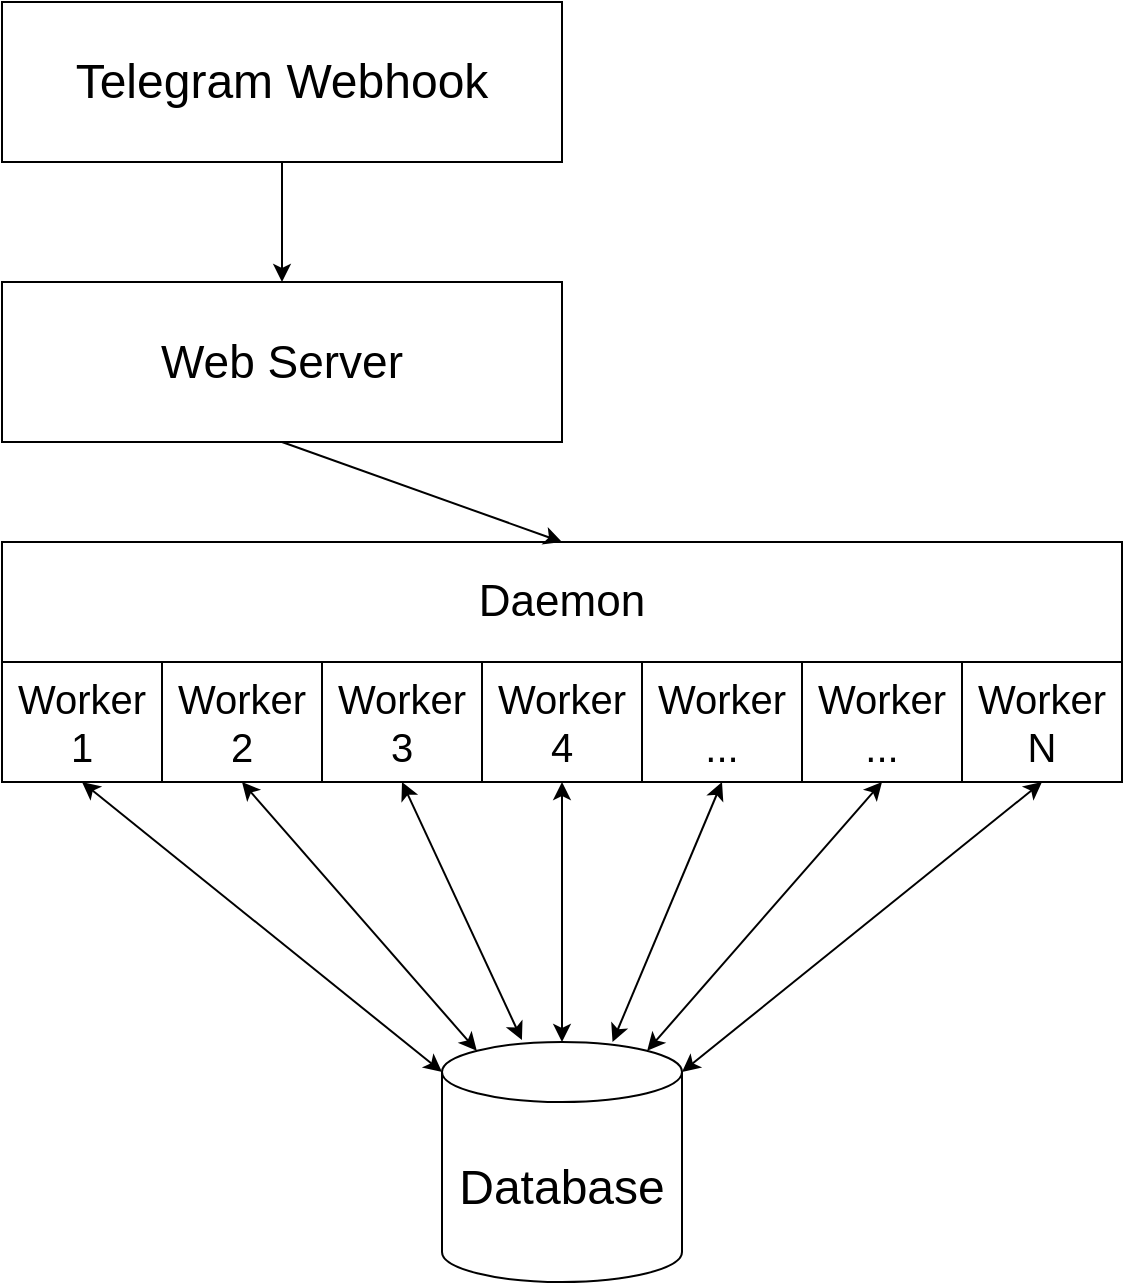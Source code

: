 <mxfile version="14.2.2" type="device"><diagram id="0yz8hWobIohBn7Kv9Mmo" name="Page-1"><mxGraphModel dx="1443" dy="737" grid="1" gridSize="10" guides="1" tooltips="1" connect="1" arrows="1" fold="1" page="1" pageScale="1" pageWidth="827" pageHeight="1169" math="0" shadow="0"><root><mxCell id="0"/><mxCell id="1" parent="0"/><mxCell id="quTFLk8nYTuUR2gVkvaa-1" value="Web Server" style="rounded=0;whiteSpace=wrap;html=1;fontSize=23;" vertex="1" parent="1"><mxGeometry x="120" y="340" width="280" height="80" as="geometry"/></mxCell><mxCell id="quTFLk8nYTuUR2gVkvaa-2" value="Telegram Webhook" style="rounded=0;whiteSpace=wrap;html=1;fontSize=24;" vertex="1" parent="1"><mxGeometry x="120" y="200" width="280" height="80" as="geometry"/></mxCell><mxCell id="quTFLk8nYTuUR2gVkvaa-4" value="" style="endArrow=classic;html=1;fontSize=27;exitX=0.5;exitY=1;exitDx=0;exitDy=0;entryX=0.5;entryY=0;entryDx=0;entryDy=0;" edge="1" parent="1" source="quTFLk8nYTuUR2gVkvaa-2" target="quTFLk8nYTuUR2gVkvaa-1"><mxGeometry width="50" height="50" relative="1" as="geometry"><mxPoint x="470" y="440" as="sourcePoint"/><mxPoint x="520" y="390" as="targetPoint"/></mxGeometry></mxCell><mxCell id="quTFLk8nYTuUR2gVkvaa-5" value="Daemon" style="rounded=0;whiteSpace=wrap;html=1;fontSize=22;" vertex="1" parent="1"><mxGeometry x="120" y="470" width="560" height="60" as="geometry"/></mxCell><mxCell id="quTFLk8nYTuUR2gVkvaa-6" value="&lt;div style=&quot;font-size: 20px;&quot;&gt;Worker 1&lt;br style=&quot;font-size: 20px;&quot;&gt;&lt;/div&gt;" style="rounded=0;whiteSpace=wrap;html=1;fontSize=20;" vertex="1" parent="1"><mxGeometry x="120" y="530" width="80" height="60" as="geometry"/></mxCell><mxCell id="quTFLk8nYTuUR2gVkvaa-7" value="&lt;div style=&quot;font-size: 20px&quot;&gt;Worker 2&lt;br style=&quot;font-size: 20px&quot;&gt;&lt;/div&gt;" style="rounded=0;whiteSpace=wrap;html=1;fontSize=20;" vertex="1" parent="1"><mxGeometry x="200" y="530" width="80" height="60" as="geometry"/></mxCell><mxCell id="quTFLk8nYTuUR2gVkvaa-8" value="&lt;div style=&quot;font-size: 20px&quot;&gt;Worker 3&lt;br style=&quot;font-size: 20px&quot;&gt;&lt;/div&gt;" style="rounded=0;whiteSpace=wrap;html=1;fontSize=20;" vertex="1" parent="1"><mxGeometry x="280" y="530" width="80" height="60" as="geometry"/></mxCell><mxCell id="quTFLk8nYTuUR2gVkvaa-9" value="&lt;div style=&quot;font-size: 20px&quot;&gt;Worker 4&lt;br style=&quot;font-size: 20px&quot;&gt;&lt;/div&gt;" style="rounded=0;whiteSpace=wrap;html=1;fontSize=20;" vertex="1" parent="1"><mxGeometry x="360" y="530" width="80" height="60" as="geometry"/></mxCell><mxCell id="quTFLk8nYTuUR2gVkvaa-10" value="&lt;div style=&quot;font-size: 20px&quot;&gt;Worker ...&lt;br style=&quot;font-size: 20px&quot;&gt;&lt;/div&gt;" style="rounded=0;whiteSpace=wrap;html=1;fontSize=20;" vertex="1" parent="1"><mxGeometry x="440" y="530" width="80" height="60" as="geometry"/></mxCell><mxCell id="quTFLk8nYTuUR2gVkvaa-11" value="&lt;div style=&quot;font-size: 20px&quot;&gt;Worker ...&lt;br style=&quot;font-size: 20px&quot;&gt;&lt;/div&gt;" style="rounded=0;whiteSpace=wrap;html=1;fontSize=20;" vertex="1" parent="1"><mxGeometry x="520" y="530" width="80" height="60" as="geometry"/></mxCell><mxCell id="quTFLk8nYTuUR2gVkvaa-12" value="&lt;div style=&quot;font-size: 20px&quot;&gt;Worker N&lt;br style=&quot;font-size: 20px&quot;&gt;&lt;/div&gt;" style="rounded=0;whiteSpace=wrap;html=1;fontSize=20;" vertex="1" parent="1"><mxGeometry x="600" y="530" width="80" height="60" as="geometry"/></mxCell><mxCell id="quTFLk8nYTuUR2gVkvaa-13" value="" style="endArrow=classic;html=1;fontSize=24;exitX=0.5;exitY=1;exitDx=0;exitDy=0;entryX=0.5;entryY=0;entryDx=0;entryDy=0;" edge="1" parent="1" source="quTFLk8nYTuUR2gVkvaa-1" target="quTFLk8nYTuUR2gVkvaa-5"><mxGeometry width="50" height="50" relative="1" as="geometry"><mxPoint x="470" y="430" as="sourcePoint"/><mxPoint x="520" y="380" as="targetPoint"/></mxGeometry></mxCell><mxCell id="quTFLk8nYTuUR2gVkvaa-15" value="Database" style="shape=cylinder3;whiteSpace=wrap;html=1;boundedLbl=1;backgroundOutline=1;size=15;fontSize=24;" vertex="1" parent="1"><mxGeometry x="340" y="720" width="120" height="120" as="geometry"/></mxCell><mxCell id="quTFLk8nYTuUR2gVkvaa-17" value="" style="endArrow=classic;startArrow=classic;html=1;fontSize=24;exitX=1;exitY=0;exitDx=0;exitDy=15;exitPerimeter=0;entryX=0.5;entryY=1;entryDx=0;entryDy=0;" edge="1" parent="1" source="quTFLk8nYTuUR2gVkvaa-15" target="quTFLk8nYTuUR2gVkvaa-12"><mxGeometry width="50" height="50" relative="1" as="geometry"><mxPoint x="470" y="670" as="sourcePoint"/><mxPoint x="520" y="620" as="targetPoint"/></mxGeometry></mxCell><mxCell id="quTFLk8nYTuUR2gVkvaa-18" value="" style="endArrow=classic;startArrow=classic;html=1;fontSize=24;exitX=0.855;exitY=0;exitDx=0;exitDy=4.35;exitPerimeter=0;entryX=0.5;entryY=1;entryDx=0;entryDy=0;" edge="1" parent="1" source="quTFLk8nYTuUR2gVkvaa-15" target="quTFLk8nYTuUR2gVkvaa-11"><mxGeometry width="50" height="50" relative="1" as="geometry"><mxPoint x="480" y="745" as="sourcePoint"/><mxPoint x="650" y="600" as="targetPoint"/></mxGeometry></mxCell><mxCell id="quTFLk8nYTuUR2gVkvaa-19" value="" style="endArrow=classic;startArrow=classic;html=1;fontSize=24;entryX=0.5;entryY=1;entryDx=0;entryDy=0;" edge="1" parent="1" source="quTFLk8nYTuUR2gVkvaa-15" target="quTFLk8nYTuUR2gVkvaa-10"><mxGeometry width="50" height="50" relative="1" as="geometry"><mxPoint x="462.6" y="734.35" as="sourcePoint"/><mxPoint x="570" y="600" as="targetPoint"/></mxGeometry></mxCell><mxCell id="quTFLk8nYTuUR2gVkvaa-20" value="" style="endArrow=classic;startArrow=classic;html=1;fontSize=24;exitX=0.5;exitY=0;exitDx=0;exitDy=0;exitPerimeter=0;entryX=0.5;entryY=1;entryDx=0;entryDy=0;" edge="1" parent="1" source="quTFLk8nYTuUR2gVkvaa-15" target="quTFLk8nYTuUR2gVkvaa-9"><mxGeometry width="50" height="50" relative="1" as="geometry"><mxPoint x="420" y="730" as="sourcePoint"/><mxPoint x="490" y="600" as="targetPoint"/></mxGeometry></mxCell><mxCell id="quTFLk8nYTuUR2gVkvaa-21" value="" style="endArrow=classic;startArrow=classic;html=1;fontSize=24;exitX=0;exitY=0;exitDx=0;exitDy=15;exitPerimeter=0;entryX=0.5;entryY=1;entryDx=0;entryDy=0;" edge="1" parent="1" source="quTFLk8nYTuUR2gVkvaa-15" target="quTFLk8nYTuUR2gVkvaa-6"><mxGeometry width="50" height="50" relative="1" as="geometry"><mxPoint x="377.4" y="734.35" as="sourcePoint"/><mxPoint x="410" y="600" as="targetPoint"/></mxGeometry></mxCell><mxCell id="quTFLk8nYTuUR2gVkvaa-24" value="" style="endArrow=classic;startArrow=classic;html=1;fontSize=24;exitX=0.145;exitY=0;exitDx=0;exitDy=4.35;exitPerimeter=0;entryX=0.5;entryY=1;entryDx=0;entryDy=0;" edge="1" parent="1" source="quTFLk8nYTuUR2gVkvaa-15" target="quTFLk8nYTuUR2gVkvaa-7"><mxGeometry width="50" height="50" relative="1" as="geometry"><mxPoint x="350" y="745" as="sourcePoint"/><mxPoint x="170" y="600" as="targetPoint"/></mxGeometry></mxCell><mxCell id="quTFLk8nYTuUR2gVkvaa-25" value="" style="endArrow=classic;startArrow=classic;html=1;fontSize=24;exitX=0.333;exitY=-0.008;exitDx=0;exitDy=0;exitPerimeter=0;entryX=0.5;entryY=1;entryDx=0;entryDy=0;" edge="1" parent="1" source="quTFLk8nYTuUR2gVkvaa-15" target="quTFLk8nYTuUR2gVkvaa-8"><mxGeometry width="50" height="50" relative="1" as="geometry"><mxPoint x="367.4" y="734.35" as="sourcePoint"/><mxPoint x="250" y="600" as="targetPoint"/></mxGeometry></mxCell></root></mxGraphModel></diagram></mxfile>